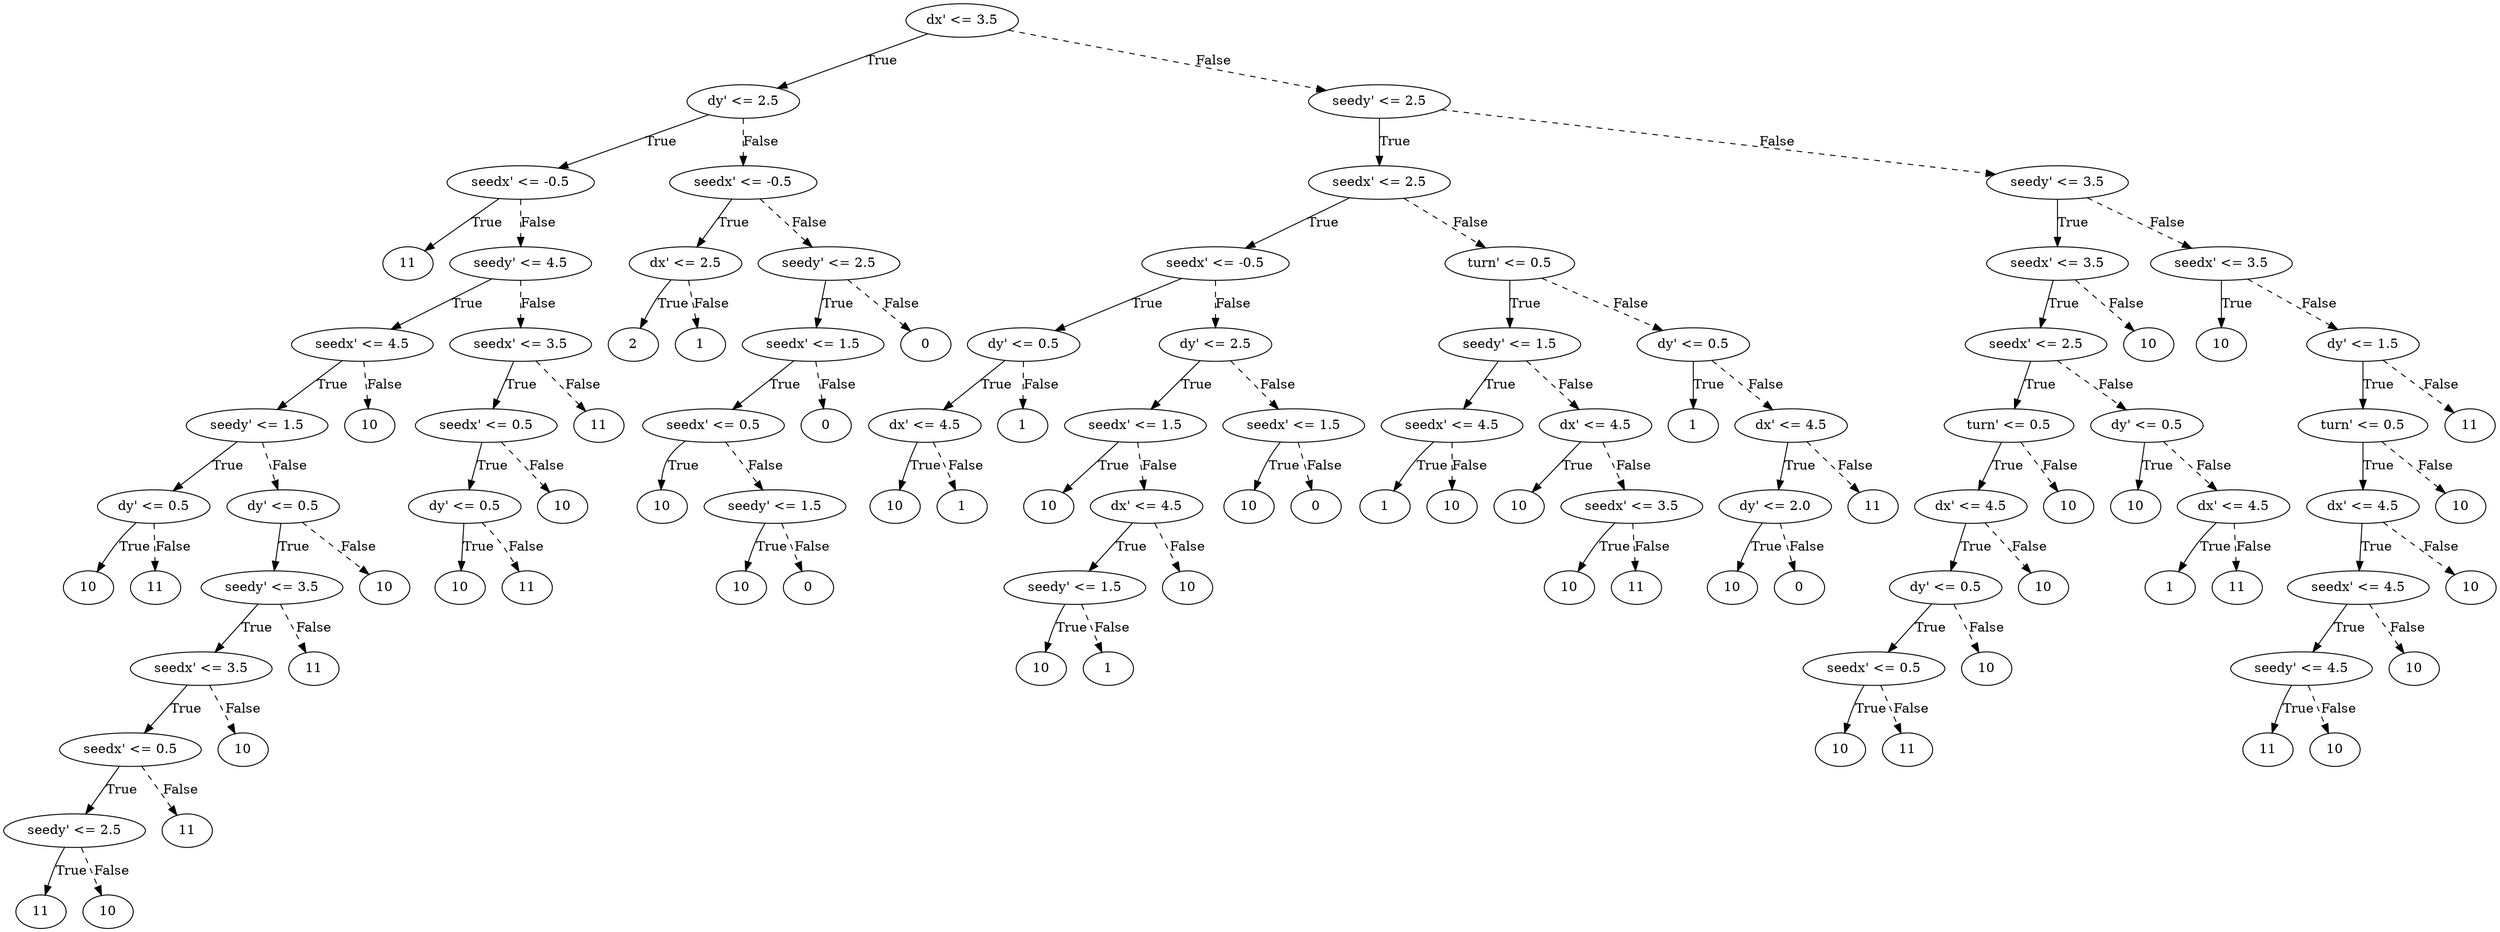 digraph {
0 [label="dx' <= 3.5"];
1 [label="dy' <= 2.5"];
2 [label="seedx' <= -0.5"];
3 [label="11"];
2 -> 3 [label="True"];
4 [label="seedy' <= 4.5"];
5 [label="seedx' <= 4.5"];
6 [label="seedy' <= 1.5"];
7 [label="dy' <= 0.5"];
8 [label="10"];
7 -> 8 [label="True"];
9 [label="11"];
7 -> 9 [style="dashed", label="False"];
6 -> 7 [label="True"];
10 [label="dy' <= 0.5"];
11 [label="seedy' <= 3.5"];
12 [label="seedx' <= 3.5"];
13 [label="seedx' <= 0.5"];
14 [label="seedy' <= 2.5"];
15 [label="11"];
14 -> 15 [label="True"];
16 [label="10"];
14 -> 16 [style="dashed", label="False"];
13 -> 14 [label="True"];
17 [label="11"];
13 -> 17 [style="dashed", label="False"];
12 -> 13 [label="True"];
18 [label="10"];
12 -> 18 [style="dashed", label="False"];
11 -> 12 [label="True"];
19 [label="11"];
11 -> 19 [style="dashed", label="False"];
10 -> 11 [label="True"];
20 [label="10"];
10 -> 20 [style="dashed", label="False"];
6 -> 10 [style="dashed", label="False"];
5 -> 6 [label="True"];
21 [label="10"];
5 -> 21 [style="dashed", label="False"];
4 -> 5 [label="True"];
22 [label="seedx' <= 3.5"];
23 [label="seedx' <= 0.5"];
24 [label="dy' <= 0.5"];
25 [label="10"];
24 -> 25 [label="True"];
26 [label="11"];
24 -> 26 [style="dashed", label="False"];
23 -> 24 [label="True"];
27 [label="10"];
23 -> 27 [style="dashed", label="False"];
22 -> 23 [label="True"];
28 [label="11"];
22 -> 28 [style="dashed", label="False"];
4 -> 22 [style="dashed", label="False"];
2 -> 4 [style="dashed", label="False"];
1 -> 2 [label="True"];
29 [label="seedx' <= -0.5"];
30 [label="dx' <= 2.5"];
31 [label="2"];
30 -> 31 [label="True"];
32 [label="1"];
30 -> 32 [style="dashed", label="False"];
29 -> 30 [label="True"];
33 [label="seedy' <= 2.5"];
34 [label="seedx' <= 1.5"];
35 [label="seedx' <= 0.5"];
36 [label="10"];
35 -> 36 [label="True"];
37 [label="seedy' <= 1.5"];
38 [label="10"];
37 -> 38 [label="True"];
39 [label="0"];
37 -> 39 [style="dashed", label="False"];
35 -> 37 [style="dashed", label="False"];
34 -> 35 [label="True"];
40 [label="0"];
34 -> 40 [style="dashed", label="False"];
33 -> 34 [label="True"];
41 [label="0"];
33 -> 41 [style="dashed", label="False"];
29 -> 33 [style="dashed", label="False"];
1 -> 29 [style="dashed", label="False"];
0 -> 1 [label="True"];
42 [label="seedy' <= 2.5"];
43 [label="seedx' <= 2.5"];
44 [label="seedx' <= -0.5"];
45 [label="dy' <= 0.5"];
46 [label="dx' <= 4.5"];
47 [label="10"];
46 -> 47 [label="True"];
48 [label="1"];
46 -> 48 [style="dashed", label="False"];
45 -> 46 [label="True"];
49 [label="1"];
45 -> 49 [style="dashed", label="False"];
44 -> 45 [label="True"];
50 [label="dy' <= 2.5"];
51 [label="seedx' <= 1.5"];
52 [label="10"];
51 -> 52 [label="True"];
53 [label="dx' <= 4.5"];
54 [label="seedy' <= 1.5"];
55 [label="10"];
54 -> 55 [label="True"];
56 [label="1"];
54 -> 56 [style="dashed", label="False"];
53 -> 54 [label="True"];
57 [label="10"];
53 -> 57 [style="dashed", label="False"];
51 -> 53 [style="dashed", label="False"];
50 -> 51 [label="True"];
58 [label="seedx' <= 1.5"];
59 [label="10"];
58 -> 59 [label="True"];
60 [label="0"];
58 -> 60 [style="dashed", label="False"];
50 -> 58 [style="dashed", label="False"];
44 -> 50 [style="dashed", label="False"];
43 -> 44 [label="True"];
61 [label="turn' <= 0.5"];
62 [label="seedy' <= 1.5"];
63 [label="seedx' <= 4.5"];
64 [label="1"];
63 -> 64 [label="True"];
65 [label="10"];
63 -> 65 [style="dashed", label="False"];
62 -> 63 [label="True"];
66 [label="dx' <= 4.5"];
67 [label="10"];
66 -> 67 [label="True"];
68 [label="seedx' <= 3.5"];
69 [label="10"];
68 -> 69 [label="True"];
70 [label="11"];
68 -> 70 [style="dashed", label="False"];
66 -> 68 [style="dashed", label="False"];
62 -> 66 [style="dashed", label="False"];
61 -> 62 [label="True"];
71 [label="dy' <= 0.5"];
72 [label="1"];
71 -> 72 [label="True"];
73 [label="dx' <= 4.5"];
74 [label="dy' <= 2.0"];
75 [label="10"];
74 -> 75 [label="True"];
76 [label="0"];
74 -> 76 [style="dashed", label="False"];
73 -> 74 [label="True"];
77 [label="11"];
73 -> 77 [style="dashed", label="False"];
71 -> 73 [style="dashed", label="False"];
61 -> 71 [style="dashed", label="False"];
43 -> 61 [style="dashed", label="False"];
42 -> 43 [label="True"];
78 [label="seedy' <= 3.5"];
79 [label="seedx' <= 3.5"];
80 [label="seedx' <= 2.5"];
81 [label="turn' <= 0.5"];
82 [label="dx' <= 4.5"];
83 [label="dy' <= 0.5"];
84 [label="seedx' <= 0.5"];
85 [label="10"];
84 -> 85 [label="True"];
86 [label="11"];
84 -> 86 [style="dashed", label="False"];
83 -> 84 [label="True"];
87 [label="10"];
83 -> 87 [style="dashed", label="False"];
82 -> 83 [label="True"];
88 [label="10"];
82 -> 88 [style="dashed", label="False"];
81 -> 82 [label="True"];
89 [label="10"];
81 -> 89 [style="dashed", label="False"];
80 -> 81 [label="True"];
90 [label="dy' <= 0.5"];
91 [label="10"];
90 -> 91 [label="True"];
92 [label="dx' <= 4.5"];
93 [label="1"];
92 -> 93 [label="True"];
94 [label="11"];
92 -> 94 [style="dashed", label="False"];
90 -> 92 [style="dashed", label="False"];
80 -> 90 [style="dashed", label="False"];
79 -> 80 [label="True"];
95 [label="10"];
79 -> 95 [style="dashed", label="False"];
78 -> 79 [label="True"];
96 [label="seedx' <= 3.5"];
97 [label="10"];
96 -> 97 [label="True"];
98 [label="dy' <= 1.5"];
99 [label="turn' <= 0.5"];
100 [label="dx' <= 4.5"];
101 [label="seedx' <= 4.5"];
102 [label="seedy' <= 4.5"];
103 [label="11"];
102 -> 103 [label="True"];
104 [label="10"];
102 -> 104 [style="dashed", label="False"];
101 -> 102 [label="True"];
105 [label="10"];
101 -> 105 [style="dashed", label="False"];
100 -> 101 [label="True"];
106 [label="10"];
100 -> 106 [style="dashed", label="False"];
99 -> 100 [label="True"];
107 [label="10"];
99 -> 107 [style="dashed", label="False"];
98 -> 99 [label="True"];
108 [label="11"];
98 -> 108 [style="dashed", label="False"];
96 -> 98 [style="dashed", label="False"];
78 -> 96 [style="dashed", label="False"];
42 -> 78 [style="dashed", label="False"];
0 -> 42 [style="dashed", label="False"];

}